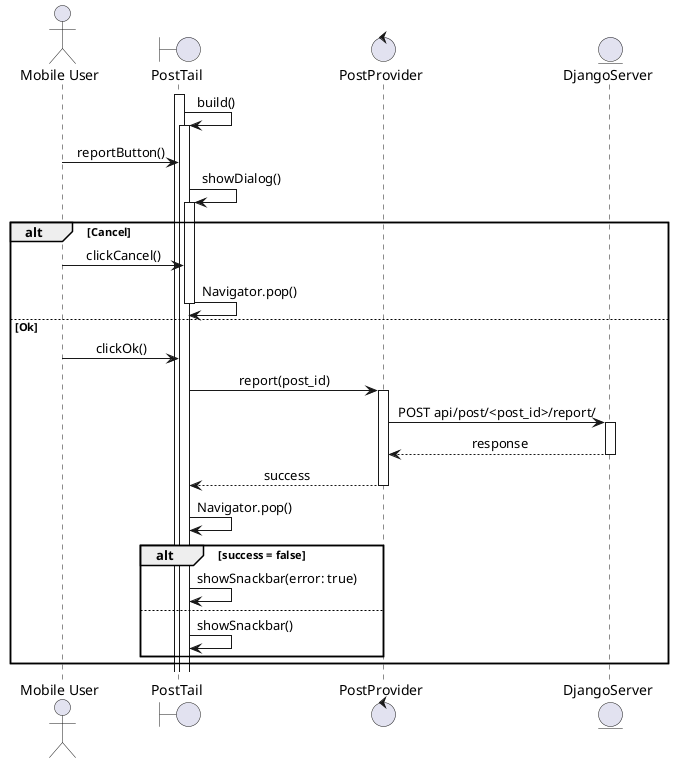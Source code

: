 @startuml uc1-sequence
skinparam sequenceMessageAlign center
actor       "Mobile User"       as actor
boundary    PostTail    as ui
control     PostProvider  as provider
entity      DjangoServer      as server

activate  ui
ui -> ui: build()
activate ui
actor  -> ui: reportButton()
ui -> ui: showDialog()
activate ui
alt Cancel
actor -> ui : clickCancel()
ui -> ui: Navigator.pop()
deactivate ui
else Ok
actor -> ui : clickOk()
    ui -> provider: report(post_id)
    activate provider
    provider -> server: POST api/post/<post_id>/report/
    activate server
    return response
    return success
    ui -> ui: Navigator.pop()
    alt success = false
        ui -> ui: showSnackbar(error: true)
    else
         ui -> ui: showSnackbar()
    end
end
activate ui